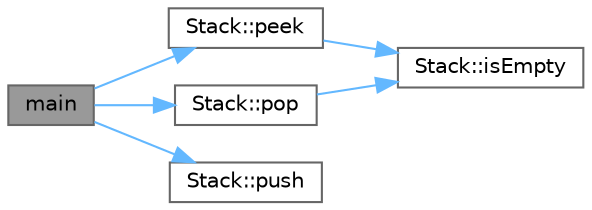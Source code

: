 digraph "main"
{
 // LATEX_PDF_SIZE
  bgcolor="transparent";
  edge [fontname=Helvetica,fontsize=10,labelfontname=Helvetica,labelfontsize=10];
  node [fontname=Helvetica,fontsize=10,shape=box,height=0.2,width=0.4];
  rankdir="LR";
  Node1 [id="Node000001",label="main",height=0.2,width=0.4,color="gray40", fillcolor="grey60", style="filled", fontcolor="black",tooltip=" "];
  Node1 -> Node2 [id="edge1_Node000001_Node000002",color="steelblue1",style="solid",tooltip=" "];
  Node2 [id="Node000002",label="Stack::peek",height=0.2,width=0.4,color="grey40", fillcolor="white", style="filled",URL="$class_stack.html#a97a88b0cbb0fc1c665f09ea4323c0234",tooltip=" "];
  Node2 -> Node3 [id="edge2_Node000002_Node000003",color="steelblue1",style="solid",tooltip=" "];
  Node3 [id="Node000003",label="Stack::isEmpty",height=0.2,width=0.4,color="grey40", fillcolor="white", style="filled",URL="$class_stack.html#acfd33dabc532e2706dea1699a4de2636",tooltip=" "];
  Node1 -> Node4 [id="edge3_Node000001_Node000004",color="steelblue1",style="solid",tooltip=" "];
  Node4 [id="Node000004",label="Stack::pop",height=0.2,width=0.4,color="grey40", fillcolor="white", style="filled",URL="$class_stack.html#a09e820f3c3531cf3f401af3b3ca5d56f",tooltip=" "];
  Node4 -> Node3 [id="edge4_Node000004_Node000003",color="steelblue1",style="solid",tooltip=" "];
  Node1 -> Node5 [id="edge5_Node000001_Node000005",color="steelblue1",style="solid",tooltip=" "];
  Node5 [id="Node000005",label="Stack::push",height=0.2,width=0.4,color="grey40", fillcolor="white", style="filled",URL="$class_stack.html#aef99c2a68e11882730caec5add6d7480",tooltip=" "];
}
